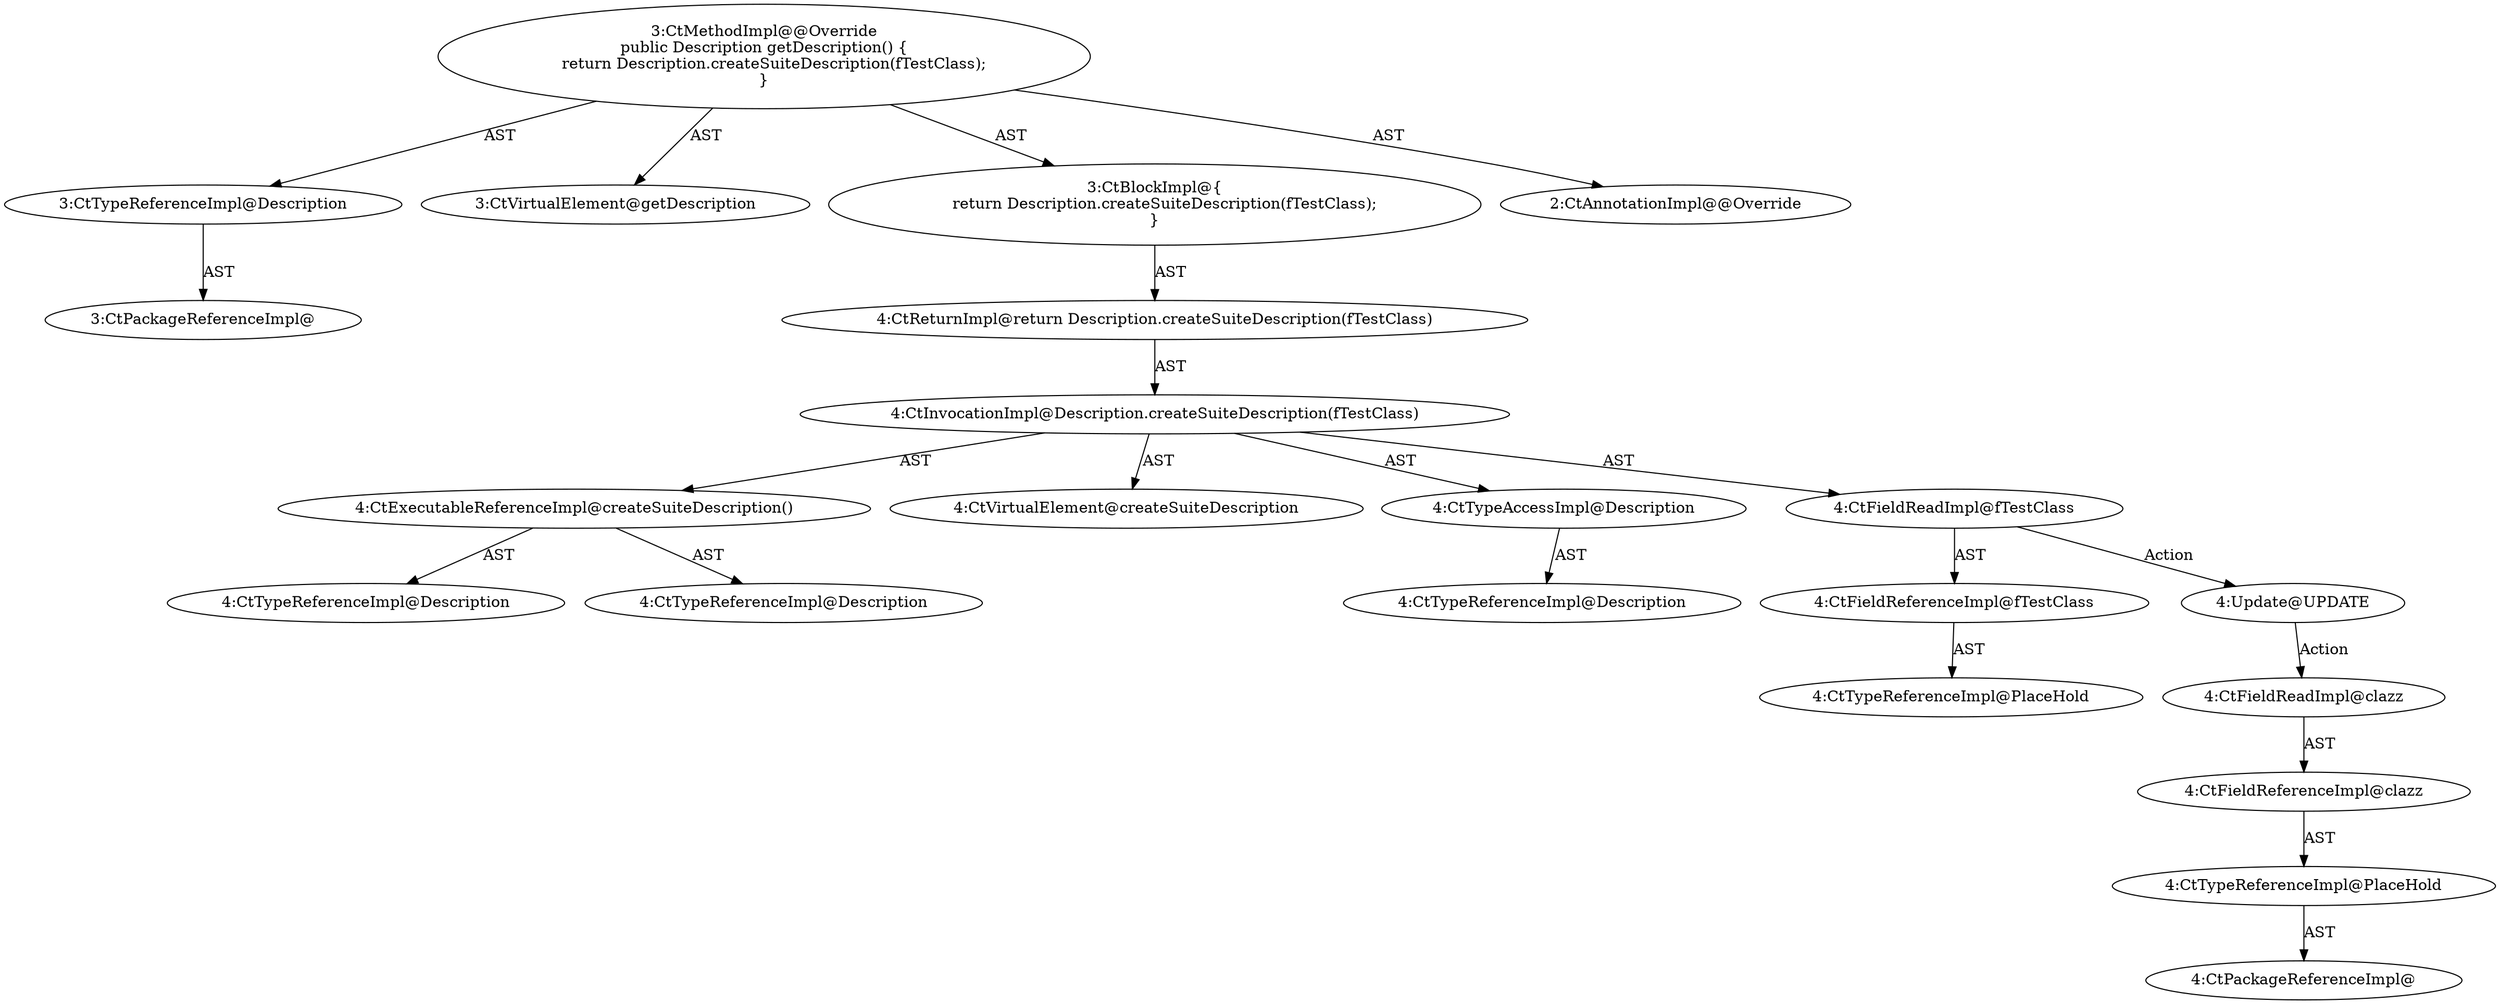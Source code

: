 digraph "getDescription#?" {
0 [label="3:CtTypeReferenceImpl@Description" shape=ellipse]
1 [label="3:CtPackageReferenceImpl@" shape=ellipse]
2 [label="3:CtVirtualElement@getDescription" shape=ellipse]
3 [label="4:CtExecutableReferenceImpl@createSuiteDescription()" shape=ellipse]
4 [label="4:CtTypeReferenceImpl@Description" shape=ellipse]
5 [label="4:CtTypeReferenceImpl@Description" shape=ellipse]
6 [label="4:CtVirtualElement@createSuiteDescription" shape=ellipse]
7 [label="4:CtTypeAccessImpl@Description" shape=ellipse]
8 [label="4:CtTypeReferenceImpl@Description" shape=ellipse]
9 [label="4:CtFieldReferenceImpl@fTestClass" shape=ellipse]
10 [label="4:CtTypeReferenceImpl@PlaceHold" shape=ellipse]
11 [label="4:CtFieldReadImpl@fTestClass" shape=ellipse]
12 [label="4:CtInvocationImpl@Description.createSuiteDescription(fTestClass)" shape=ellipse]
13 [label="4:CtReturnImpl@return Description.createSuiteDescription(fTestClass)" shape=ellipse]
14 [label="3:CtBlockImpl@\{
    return Description.createSuiteDescription(fTestClass);
\}" shape=ellipse]
15 [label="3:CtMethodImpl@@Override
public Description getDescription() \{
    return Description.createSuiteDescription(fTestClass);
\}" shape=ellipse]
16 [label="2:CtAnnotationImpl@@Override" shape=ellipse]
17 [label="4:Update@UPDATE" shape=ellipse]
18 [label="4:CtPackageReferenceImpl@" shape=ellipse]
19 [label="4:CtTypeReferenceImpl@PlaceHold" shape=ellipse]
20 [label="4:CtFieldReferenceImpl@clazz" shape=ellipse]
21 [label="4:CtFieldReadImpl@clazz" shape=ellipse]
0 -> 1 [label="AST"];
3 -> 4 [label="AST"];
3 -> 5 [label="AST"];
7 -> 8 [label="AST"];
9 -> 10 [label="AST"];
11 -> 9 [label="AST"];
11 -> 17 [label="Action"];
12 -> 6 [label="AST"];
12 -> 7 [label="AST"];
12 -> 3 [label="AST"];
12 -> 11 [label="AST"];
13 -> 12 [label="AST"];
14 -> 13 [label="AST"];
15 -> 2 [label="AST"];
15 -> 16 [label="AST"];
15 -> 0 [label="AST"];
15 -> 14 [label="AST"];
17 -> 21 [label="Action"];
19 -> 18 [label="AST"];
20 -> 19 [label="AST"];
21 -> 20 [label="AST"];
}